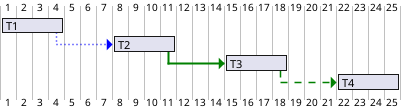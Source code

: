 @startgantt
[T1] lasts 4 days
[T2] lasts 4 days and starts 3 days after [T1]'s end with blue dotted link
[T3] lasts 4 days and starts 3 days after [T2]'s end with green bold link
[T4] lasts 4 days and starts 3 days after [T3]'s end with green dashed link
@endgantt
